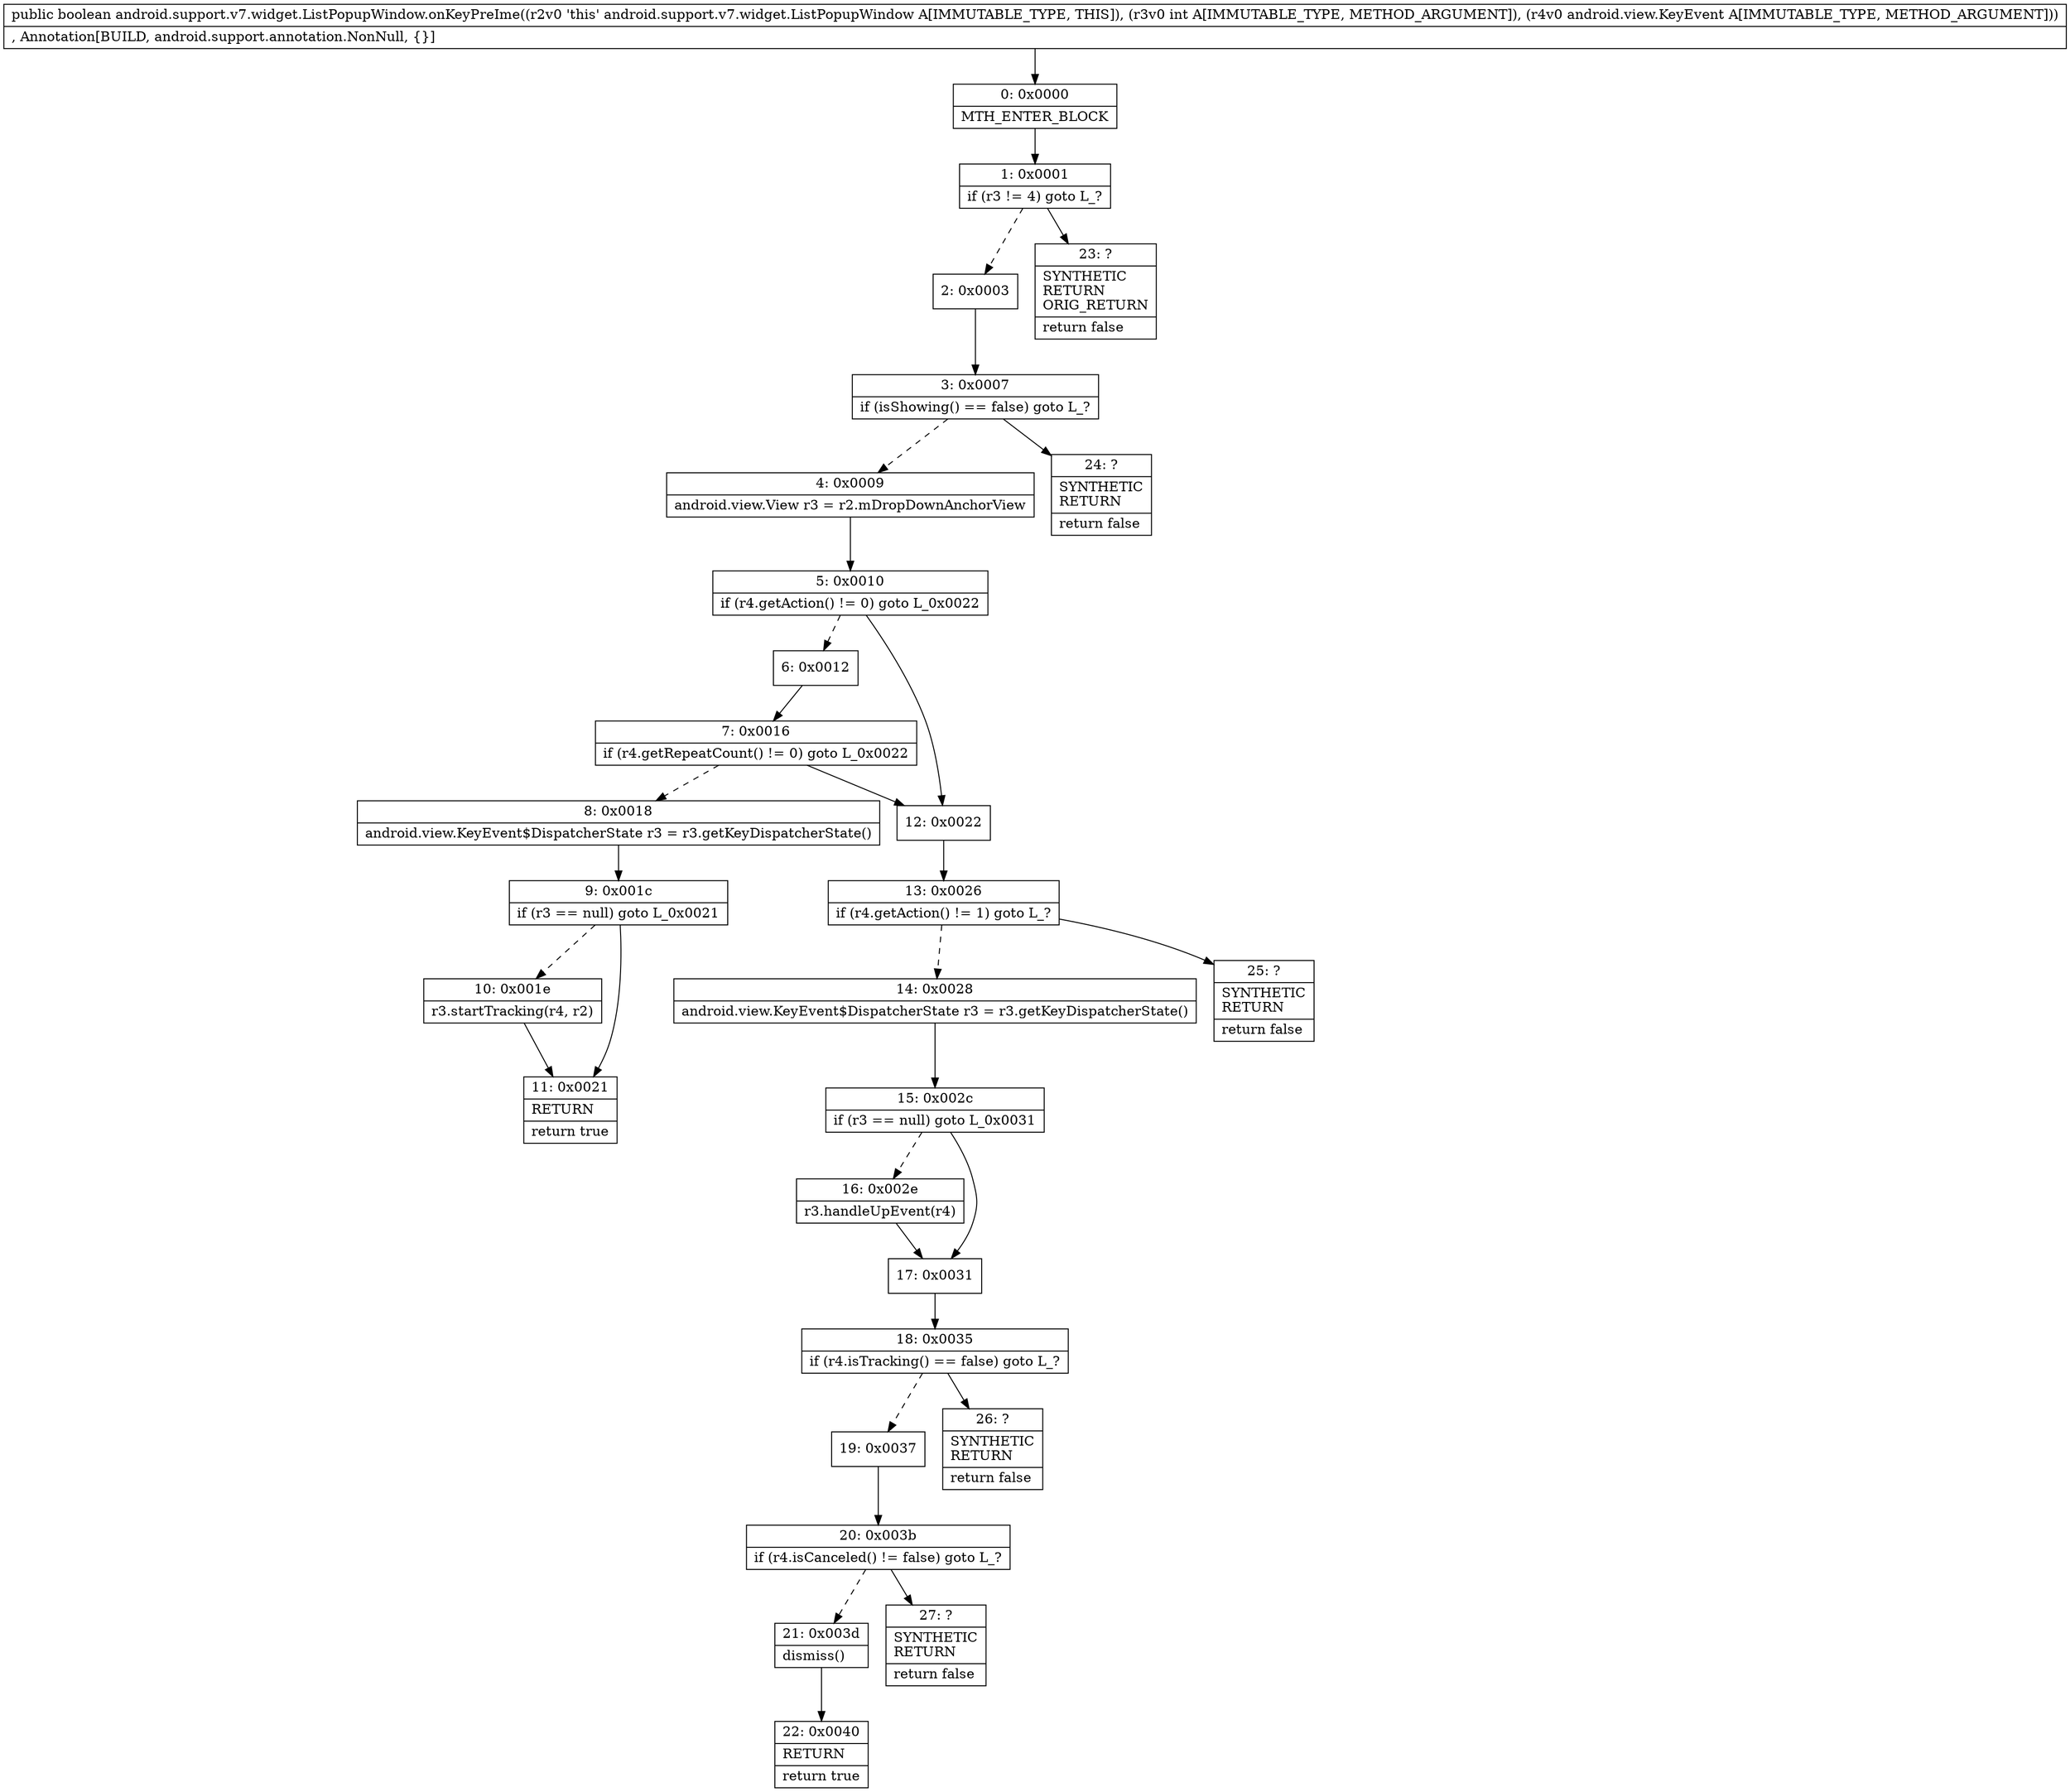 digraph "CFG forandroid.support.v7.widget.ListPopupWindow.onKeyPreIme(ILandroid\/view\/KeyEvent;)Z" {
Node_0 [shape=record,label="{0\:\ 0x0000|MTH_ENTER_BLOCK\l}"];
Node_1 [shape=record,label="{1\:\ 0x0001|if (r3 != 4) goto L_?\l}"];
Node_2 [shape=record,label="{2\:\ 0x0003}"];
Node_3 [shape=record,label="{3\:\ 0x0007|if (isShowing() == false) goto L_?\l}"];
Node_4 [shape=record,label="{4\:\ 0x0009|android.view.View r3 = r2.mDropDownAnchorView\l}"];
Node_5 [shape=record,label="{5\:\ 0x0010|if (r4.getAction() != 0) goto L_0x0022\l}"];
Node_6 [shape=record,label="{6\:\ 0x0012}"];
Node_7 [shape=record,label="{7\:\ 0x0016|if (r4.getRepeatCount() != 0) goto L_0x0022\l}"];
Node_8 [shape=record,label="{8\:\ 0x0018|android.view.KeyEvent$DispatcherState r3 = r3.getKeyDispatcherState()\l}"];
Node_9 [shape=record,label="{9\:\ 0x001c|if (r3 == null) goto L_0x0021\l}"];
Node_10 [shape=record,label="{10\:\ 0x001e|r3.startTracking(r4, r2)\l}"];
Node_11 [shape=record,label="{11\:\ 0x0021|RETURN\l|return true\l}"];
Node_12 [shape=record,label="{12\:\ 0x0022}"];
Node_13 [shape=record,label="{13\:\ 0x0026|if (r4.getAction() != 1) goto L_?\l}"];
Node_14 [shape=record,label="{14\:\ 0x0028|android.view.KeyEvent$DispatcherState r3 = r3.getKeyDispatcherState()\l}"];
Node_15 [shape=record,label="{15\:\ 0x002c|if (r3 == null) goto L_0x0031\l}"];
Node_16 [shape=record,label="{16\:\ 0x002e|r3.handleUpEvent(r4)\l}"];
Node_17 [shape=record,label="{17\:\ 0x0031}"];
Node_18 [shape=record,label="{18\:\ 0x0035|if (r4.isTracking() == false) goto L_?\l}"];
Node_19 [shape=record,label="{19\:\ 0x0037}"];
Node_20 [shape=record,label="{20\:\ 0x003b|if (r4.isCanceled() != false) goto L_?\l}"];
Node_21 [shape=record,label="{21\:\ 0x003d|dismiss()\l}"];
Node_22 [shape=record,label="{22\:\ 0x0040|RETURN\l|return true\l}"];
Node_23 [shape=record,label="{23\:\ ?|SYNTHETIC\lRETURN\lORIG_RETURN\l|return false\l}"];
Node_24 [shape=record,label="{24\:\ ?|SYNTHETIC\lRETURN\l|return false\l}"];
Node_25 [shape=record,label="{25\:\ ?|SYNTHETIC\lRETURN\l|return false\l}"];
Node_26 [shape=record,label="{26\:\ ?|SYNTHETIC\lRETURN\l|return false\l}"];
Node_27 [shape=record,label="{27\:\ ?|SYNTHETIC\lRETURN\l|return false\l}"];
MethodNode[shape=record,label="{public boolean android.support.v7.widget.ListPopupWindow.onKeyPreIme((r2v0 'this' android.support.v7.widget.ListPopupWindow A[IMMUTABLE_TYPE, THIS]), (r3v0 int A[IMMUTABLE_TYPE, METHOD_ARGUMENT]), (r4v0 android.view.KeyEvent A[IMMUTABLE_TYPE, METHOD_ARGUMENT]))  | , Annotation[BUILD, android.support.annotation.NonNull, \{\}]\l}"];
MethodNode -> Node_0;
Node_0 -> Node_1;
Node_1 -> Node_2[style=dashed];
Node_1 -> Node_23;
Node_2 -> Node_3;
Node_3 -> Node_4[style=dashed];
Node_3 -> Node_24;
Node_4 -> Node_5;
Node_5 -> Node_6[style=dashed];
Node_5 -> Node_12;
Node_6 -> Node_7;
Node_7 -> Node_8[style=dashed];
Node_7 -> Node_12;
Node_8 -> Node_9;
Node_9 -> Node_10[style=dashed];
Node_9 -> Node_11;
Node_10 -> Node_11;
Node_12 -> Node_13;
Node_13 -> Node_14[style=dashed];
Node_13 -> Node_25;
Node_14 -> Node_15;
Node_15 -> Node_16[style=dashed];
Node_15 -> Node_17;
Node_16 -> Node_17;
Node_17 -> Node_18;
Node_18 -> Node_19[style=dashed];
Node_18 -> Node_26;
Node_19 -> Node_20;
Node_20 -> Node_21[style=dashed];
Node_20 -> Node_27;
Node_21 -> Node_22;
}

